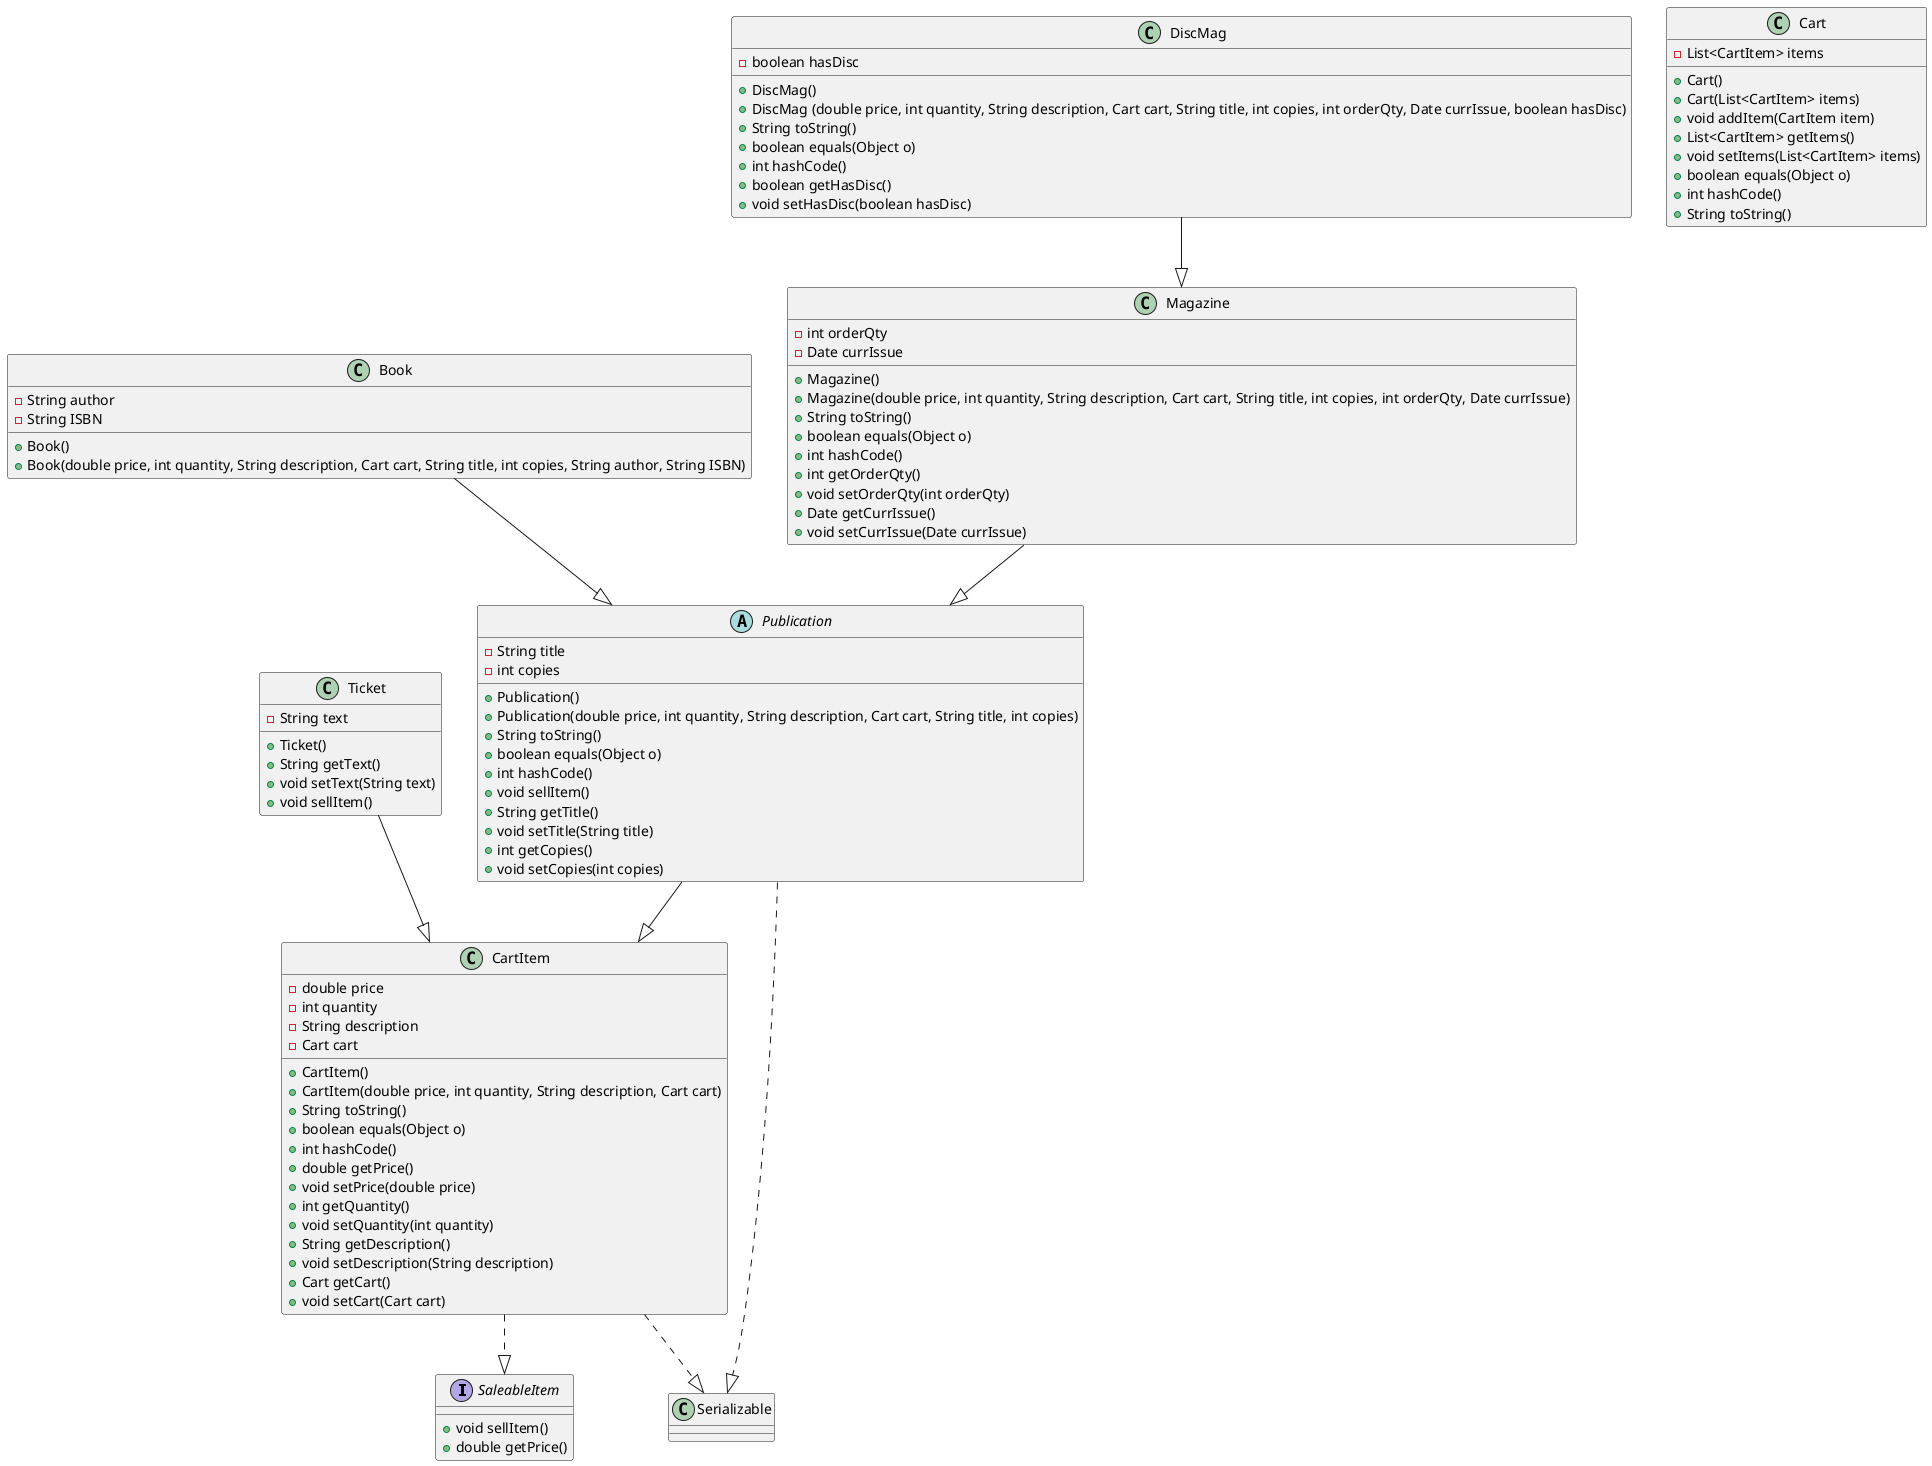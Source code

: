 /**
 Author : Rodrigo Sanchez
 Date : January 18th, 2025
 Description : POJO's UML Diagram
 **/

@startuml
interface SaleableItem {
    + void sellItem()
    + double getPrice()
}


abstract class Publication {
    - String title
    - int copies
    + Publication()
    + Publication(double price, int quantity, String description, Cart cart, String title, int copies)
    + String toString()
    + boolean equals(Object o)
    + int hashCode()
    + void sellItem()
    + String getTitle()
    + void setTitle(String title)
    + int getCopies()
    + void setCopies(int copies)
}

Publication --|> CartItem
Publication ..|> Serializable

class Book {
    - String author
    - String ISBN
    + Book()
    + Book(double price, int quantity, String description, Cart cart, String title, int copies, String author, String ISBN)
}

Book --|> Publication

class Magazine {
    - int orderQty
    - Date currIssue
    + Magazine()
    + Magazine(double price, int quantity, String description, Cart cart, String title, int copies, int orderQty, Date currIssue)
    + String toString()
    + boolean equals(Object o)
    + int hashCode()
    + int getOrderQty()
    + void setOrderQty(int orderQty)
    + Date getCurrIssue()
    + void setCurrIssue(Date currIssue)
}

Magazine --|> Publication

class DiscMag {
    - boolean hasDisc
    + DiscMag()
    + DiscMag (double price, int quantity, String description, Cart cart, String title, int copies, int orderQty, Date currIssue, boolean hasDisc)
    + String toString()
    + boolean equals(Object o)
    + int hashCode()
    + boolean getHasDisc()
    + void setHasDisc(boolean hasDisc)
}

DiscMag --|> Magazine

class Ticket {
    - String text
    + Ticket()
    + String getText()
    + void setText(String text)
    + void sellItem()
}

Ticket --|> CartItem

class CartItem {
    - double price
    - int quantity
    - String description
    - Cart cart
    + CartItem()
    + CartItem(double price, int quantity, String description, Cart cart)
    + String toString()
    + boolean equals(Object o)
    + int hashCode()
    + double getPrice()
    + void setPrice(double price)
    + int getQuantity()
    + void setQuantity(int quantity)
    + String getDescription()
    + void setDescription(String description)
    + Cart getCart()
    + void setCart(Cart cart)
}

CartItem ..|> SaleableItem
CartItem ..|> Serializable

class Cart {
    - List<CartItem> items
    + Cart()
    + Cart(List<CartItem> items)
    + void addItem(CartItem item)
    + List<CartItem> getItems()
    + void setItems(List<CartItem> items)
    + boolean equals(Object o)
    + int hashCode()
    + String toString()
    }

@enduml